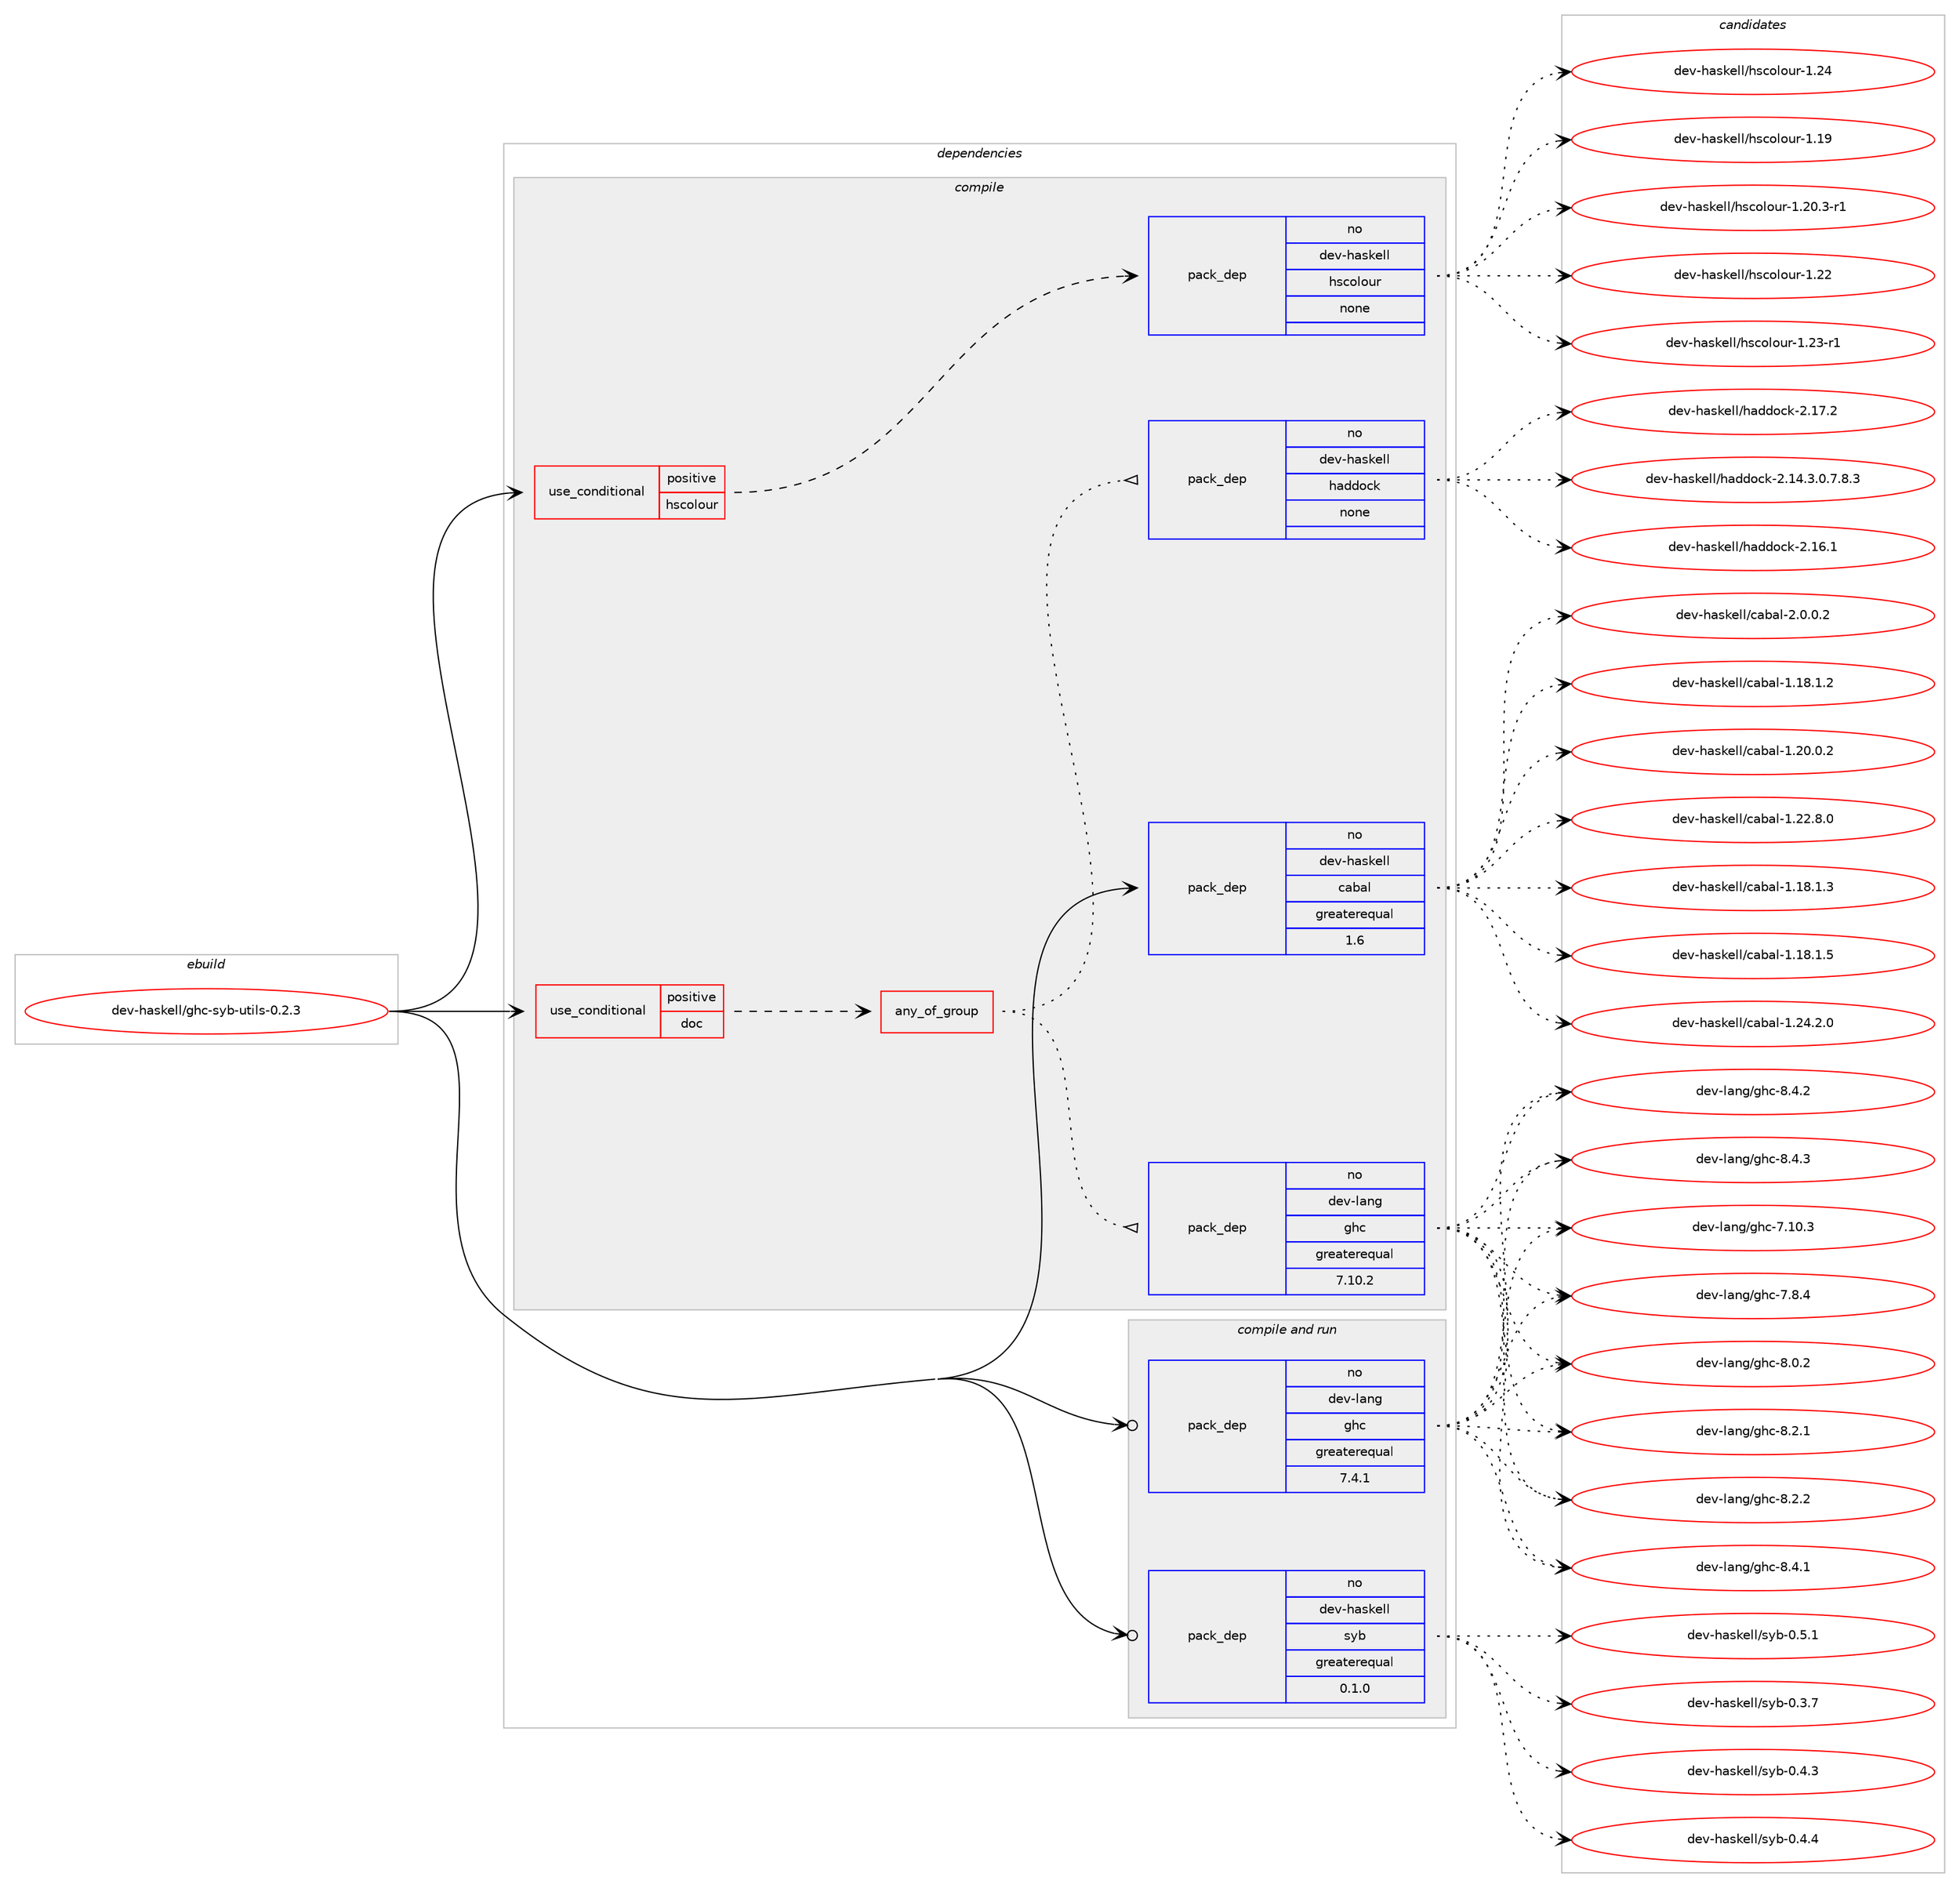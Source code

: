 digraph prolog {

# *************
# Graph options
# *************

newrank=true;
concentrate=true;
compound=true;
graph [rankdir=LR,fontname=Helvetica,fontsize=10,ranksep=1.5];#, ranksep=2.5, nodesep=0.2];
edge  [arrowhead=vee];
node  [fontname=Helvetica,fontsize=10];

# **********
# The ebuild
# **********

subgraph cluster_leftcol {
color=gray;
rank=same;
label=<<i>ebuild</i>>;
id [label="dev-haskell/ghc-syb-utils-0.2.3", color=red, width=4, href="../dev-haskell/ghc-syb-utils-0.2.3.svg"];
}

# ****************
# The dependencies
# ****************

subgraph cluster_midcol {
color=gray;
label=<<i>dependencies</i>>;
subgraph cluster_compile {
fillcolor="#eeeeee";
style=filled;
label=<<i>compile</i>>;
subgraph cond359643 {
dependency1332862 [label=<<TABLE BORDER="0" CELLBORDER="1" CELLSPACING="0" CELLPADDING="4"><TR><TD ROWSPAN="3" CELLPADDING="10">use_conditional</TD></TR><TR><TD>positive</TD></TR><TR><TD>doc</TD></TR></TABLE>>, shape=none, color=red];
subgraph any20918 {
dependency1332863 [label=<<TABLE BORDER="0" CELLBORDER="1" CELLSPACING="0" CELLPADDING="4"><TR><TD CELLPADDING="10">any_of_group</TD></TR></TABLE>>, shape=none, color=red];subgraph pack951749 {
dependency1332864 [label=<<TABLE BORDER="0" CELLBORDER="1" CELLSPACING="0" CELLPADDING="4" WIDTH="220"><TR><TD ROWSPAN="6" CELLPADDING="30">pack_dep</TD></TR><TR><TD WIDTH="110">no</TD></TR><TR><TD>dev-haskell</TD></TR><TR><TD>haddock</TD></TR><TR><TD>none</TD></TR><TR><TD></TD></TR></TABLE>>, shape=none, color=blue];
}
dependency1332863:e -> dependency1332864:w [weight=20,style="dotted",arrowhead="oinv"];
subgraph pack951750 {
dependency1332865 [label=<<TABLE BORDER="0" CELLBORDER="1" CELLSPACING="0" CELLPADDING="4" WIDTH="220"><TR><TD ROWSPAN="6" CELLPADDING="30">pack_dep</TD></TR><TR><TD WIDTH="110">no</TD></TR><TR><TD>dev-lang</TD></TR><TR><TD>ghc</TD></TR><TR><TD>greaterequal</TD></TR><TR><TD>7.10.2</TD></TR></TABLE>>, shape=none, color=blue];
}
dependency1332863:e -> dependency1332865:w [weight=20,style="dotted",arrowhead="oinv"];
}
dependency1332862:e -> dependency1332863:w [weight=20,style="dashed",arrowhead="vee"];
}
id:e -> dependency1332862:w [weight=20,style="solid",arrowhead="vee"];
subgraph cond359644 {
dependency1332866 [label=<<TABLE BORDER="0" CELLBORDER="1" CELLSPACING="0" CELLPADDING="4"><TR><TD ROWSPAN="3" CELLPADDING="10">use_conditional</TD></TR><TR><TD>positive</TD></TR><TR><TD>hscolour</TD></TR></TABLE>>, shape=none, color=red];
subgraph pack951751 {
dependency1332867 [label=<<TABLE BORDER="0" CELLBORDER="1" CELLSPACING="0" CELLPADDING="4" WIDTH="220"><TR><TD ROWSPAN="6" CELLPADDING="30">pack_dep</TD></TR><TR><TD WIDTH="110">no</TD></TR><TR><TD>dev-haskell</TD></TR><TR><TD>hscolour</TD></TR><TR><TD>none</TD></TR><TR><TD></TD></TR></TABLE>>, shape=none, color=blue];
}
dependency1332866:e -> dependency1332867:w [weight=20,style="dashed",arrowhead="vee"];
}
id:e -> dependency1332866:w [weight=20,style="solid",arrowhead="vee"];
subgraph pack951752 {
dependency1332868 [label=<<TABLE BORDER="0" CELLBORDER="1" CELLSPACING="0" CELLPADDING="4" WIDTH="220"><TR><TD ROWSPAN="6" CELLPADDING="30">pack_dep</TD></TR><TR><TD WIDTH="110">no</TD></TR><TR><TD>dev-haskell</TD></TR><TR><TD>cabal</TD></TR><TR><TD>greaterequal</TD></TR><TR><TD>1.6</TD></TR></TABLE>>, shape=none, color=blue];
}
id:e -> dependency1332868:w [weight=20,style="solid",arrowhead="vee"];
}
subgraph cluster_compileandrun {
fillcolor="#eeeeee";
style=filled;
label=<<i>compile and run</i>>;
subgraph pack951753 {
dependency1332869 [label=<<TABLE BORDER="0" CELLBORDER="1" CELLSPACING="0" CELLPADDING="4" WIDTH="220"><TR><TD ROWSPAN="6" CELLPADDING="30">pack_dep</TD></TR><TR><TD WIDTH="110">no</TD></TR><TR><TD>dev-haskell</TD></TR><TR><TD>syb</TD></TR><TR><TD>greaterequal</TD></TR><TR><TD>0.1.0</TD></TR></TABLE>>, shape=none, color=blue];
}
id:e -> dependency1332869:w [weight=20,style="solid",arrowhead="odotvee"];
subgraph pack951754 {
dependency1332870 [label=<<TABLE BORDER="0" CELLBORDER="1" CELLSPACING="0" CELLPADDING="4" WIDTH="220"><TR><TD ROWSPAN="6" CELLPADDING="30">pack_dep</TD></TR><TR><TD WIDTH="110">no</TD></TR><TR><TD>dev-lang</TD></TR><TR><TD>ghc</TD></TR><TR><TD>greaterequal</TD></TR><TR><TD>7.4.1</TD></TR></TABLE>>, shape=none, color=blue];
}
id:e -> dependency1332870:w [weight=20,style="solid",arrowhead="odotvee"];
}
subgraph cluster_run {
fillcolor="#eeeeee";
style=filled;
label=<<i>run</i>>;
}
}

# **************
# The candidates
# **************

subgraph cluster_choices {
rank=same;
color=gray;
label=<<i>candidates</i>>;

subgraph choice951749 {
color=black;
nodesep=1;
choice1001011184510497115107101108108471049710010011199107455046495246514648465546564651 [label="dev-haskell/haddock-2.14.3.0.7.8.3", color=red, width=4,href="../dev-haskell/haddock-2.14.3.0.7.8.3.svg"];
choice100101118451049711510710110810847104971001001119910745504649544649 [label="dev-haskell/haddock-2.16.1", color=red, width=4,href="../dev-haskell/haddock-2.16.1.svg"];
choice100101118451049711510710110810847104971001001119910745504649554650 [label="dev-haskell/haddock-2.17.2", color=red, width=4,href="../dev-haskell/haddock-2.17.2.svg"];
dependency1332864:e -> choice1001011184510497115107101108108471049710010011199107455046495246514648465546564651:w [style=dotted,weight="100"];
dependency1332864:e -> choice100101118451049711510710110810847104971001001119910745504649544649:w [style=dotted,weight="100"];
dependency1332864:e -> choice100101118451049711510710110810847104971001001119910745504649554650:w [style=dotted,weight="100"];
}
subgraph choice951750 {
color=black;
nodesep=1;
choice1001011184510897110103471031049945554649484651 [label="dev-lang/ghc-7.10.3", color=red, width=4,href="../dev-lang/ghc-7.10.3.svg"];
choice10010111845108971101034710310499455546564652 [label="dev-lang/ghc-7.8.4", color=red, width=4,href="../dev-lang/ghc-7.8.4.svg"];
choice10010111845108971101034710310499455646484650 [label="dev-lang/ghc-8.0.2", color=red, width=4,href="../dev-lang/ghc-8.0.2.svg"];
choice10010111845108971101034710310499455646504649 [label="dev-lang/ghc-8.2.1", color=red, width=4,href="../dev-lang/ghc-8.2.1.svg"];
choice10010111845108971101034710310499455646504650 [label="dev-lang/ghc-8.2.2", color=red, width=4,href="../dev-lang/ghc-8.2.2.svg"];
choice10010111845108971101034710310499455646524649 [label="dev-lang/ghc-8.4.1", color=red, width=4,href="../dev-lang/ghc-8.4.1.svg"];
choice10010111845108971101034710310499455646524650 [label="dev-lang/ghc-8.4.2", color=red, width=4,href="../dev-lang/ghc-8.4.2.svg"];
choice10010111845108971101034710310499455646524651 [label="dev-lang/ghc-8.4.3", color=red, width=4,href="../dev-lang/ghc-8.4.3.svg"];
dependency1332865:e -> choice1001011184510897110103471031049945554649484651:w [style=dotted,weight="100"];
dependency1332865:e -> choice10010111845108971101034710310499455546564652:w [style=dotted,weight="100"];
dependency1332865:e -> choice10010111845108971101034710310499455646484650:w [style=dotted,weight="100"];
dependency1332865:e -> choice10010111845108971101034710310499455646504649:w [style=dotted,weight="100"];
dependency1332865:e -> choice10010111845108971101034710310499455646504650:w [style=dotted,weight="100"];
dependency1332865:e -> choice10010111845108971101034710310499455646524649:w [style=dotted,weight="100"];
dependency1332865:e -> choice10010111845108971101034710310499455646524650:w [style=dotted,weight="100"];
dependency1332865:e -> choice10010111845108971101034710310499455646524651:w [style=dotted,weight="100"];
}
subgraph choice951751 {
color=black;
nodesep=1;
choice100101118451049711510710110810847104115991111081111171144549464957 [label="dev-haskell/hscolour-1.19", color=red, width=4,href="../dev-haskell/hscolour-1.19.svg"];
choice10010111845104971151071011081084710411599111108111117114454946504846514511449 [label="dev-haskell/hscolour-1.20.3-r1", color=red, width=4,href="../dev-haskell/hscolour-1.20.3-r1.svg"];
choice100101118451049711510710110810847104115991111081111171144549465050 [label="dev-haskell/hscolour-1.22", color=red, width=4,href="../dev-haskell/hscolour-1.22.svg"];
choice1001011184510497115107101108108471041159911110811111711445494650514511449 [label="dev-haskell/hscolour-1.23-r1", color=red, width=4,href="../dev-haskell/hscolour-1.23-r1.svg"];
choice100101118451049711510710110810847104115991111081111171144549465052 [label="dev-haskell/hscolour-1.24", color=red, width=4,href="../dev-haskell/hscolour-1.24.svg"];
dependency1332867:e -> choice100101118451049711510710110810847104115991111081111171144549464957:w [style=dotted,weight="100"];
dependency1332867:e -> choice10010111845104971151071011081084710411599111108111117114454946504846514511449:w [style=dotted,weight="100"];
dependency1332867:e -> choice100101118451049711510710110810847104115991111081111171144549465050:w [style=dotted,weight="100"];
dependency1332867:e -> choice1001011184510497115107101108108471041159911110811111711445494650514511449:w [style=dotted,weight="100"];
dependency1332867:e -> choice100101118451049711510710110810847104115991111081111171144549465052:w [style=dotted,weight="100"];
}
subgraph choice951752 {
color=black;
nodesep=1;
choice10010111845104971151071011081084799979897108454946495646494650 [label="dev-haskell/cabal-1.18.1.2", color=red, width=4,href="../dev-haskell/cabal-1.18.1.2.svg"];
choice10010111845104971151071011081084799979897108454946495646494651 [label="dev-haskell/cabal-1.18.1.3", color=red, width=4,href="../dev-haskell/cabal-1.18.1.3.svg"];
choice10010111845104971151071011081084799979897108454946495646494653 [label="dev-haskell/cabal-1.18.1.5", color=red, width=4,href="../dev-haskell/cabal-1.18.1.5.svg"];
choice10010111845104971151071011081084799979897108454946504846484650 [label="dev-haskell/cabal-1.20.0.2", color=red, width=4,href="../dev-haskell/cabal-1.20.0.2.svg"];
choice10010111845104971151071011081084799979897108454946505046564648 [label="dev-haskell/cabal-1.22.8.0", color=red, width=4,href="../dev-haskell/cabal-1.22.8.0.svg"];
choice10010111845104971151071011081084799979897108454946505246504648 [label="dev-haskell/cabal-1.24.2.0", color=red, width=4,href="../dev-haskell/cabal-1.24.2.0.svg"];
choice100101118451049711510710110810847999798971084550464846484650 [label="dev-haskell/cabal-2.0.0.2", color=red, width=4,href="../dev-haskell/cabal-2.0.0.2.svg"];
dependency1332868:e -> choice10010111845104971151071011081084799979897108454946495646494650:w [style=dotted,weight="100"];
dependency1332868:e -> choice10010111845104971151071011081084799979897108454946495646494651:w [style=dotted,weight="100"];
dependency1332868:e -> choice10010111845104971151071011081084799979897108454946495646494653:w [style=dotted,weight="100"];
dependency1332868:e -> choice10010111845104971151071011081084799979897108454946504846484650:w [style=dotted,weight="100"];
dependency1332868:e -> choice10010111845104971151071011081084799979897108454946505046564648:w [style=dotted,weight="100"];
dependency1332868:e -> choice10010111845104971151071011081084799979897108454946505246504648:w [style=dotted,weight="100"];
dependency1332868:e -> choice100101118451049711510710110810847999798971084550464846484650:w [style=dotted,weight="100"];
}
subgraph choice951753 {
color=black;
nodesep=1;
choice10010111845104971151071011081084711512198454846514655 [label="dev-haskell/syb-0.3.7", color=red, width=4,href="../dev-haskell/syb-0.3.7.svg"];
choice10010111845104971151071011081084711512198454846524651 [label="dev-haskell/syb-0.4.3", color=red, width=4,href="../dev-haskell/syb-0.4.3.svg"];
choice10010111845104971151071011081084711512198454846524652 [label="dev-haskell/syb-0.4.4", color=red, width=4,href="../dev-haskell/syb-0.4.4.svg"];
choice10010111845104971151071011081084711512198454846534649 [label="dev-haskell/syb-0.5.1", color=red, width=4,href="../dev-haskell/syb-0.5.1.svg"];
dependency1332869:e -> choice10010111845104971151071011081084711512198454846514655:w [style=dotted,weight="100"];
dependency1332869:e -> choice10010111845104971151071011081084711512198454846524651:w [style=dotted,weight="100"];
dependency1332869:e -> choice10010111845104971151071011081084711512198454846524652:w [style=dotted,weight="100"];
dependency1332869:e -> choice10010111845104971151071011081084711512198454846534649:w [style=dotted,weight="100"];
}
subgraph choice951754 {
color=black;
nodesep=1;
choice1001011184510897110103471031049945554649484651 [label="dev-lang/ghc-7.10.3", color=red, width=4,href="../dev-lang/ghc-7.10.3.svg"];
choice10010111845108971101034710310499455546564652 [label="dev-lang/ghc-7.8.4", color=red, width=4,href="../dev-lang/ghc-7.8.4.svg"];
choice10010111845108971101034710310499455646484650 [label="dev-lang/ghc-8.0.2", color=red, width=4,href="../dev-lang/ghc-8.0.2.svg"];
choice10010111845108971101034710310499455646504649 [label="dev-lang/ghc-8.2.1", color=red, width=4,href="../dev-lang/ghc-8.2.1.svg"];
choice10010111845108971101034710310499455646504650 [label="dev-lang/ghc-8.2.2", color=red, width=4,href="../dev-lang/ghc-8.2.2.svg"];
choice10010111845108971101034710310499455646524649 [label="dev-lang/ghc-8.4.1", color=red, width=4,href="../dev-lang/ghc-8.4.1.svg"];
choice10010111845108971101034710310499455646524650 [label="dev-lang/ghc-8.4.2", color=red, width=4,href="../dev-lang/ghc-8.4.2.svg"];
choice10010111845108971101034710310499455646524651 [label="dev-lang/ghc-8.4.3", color=red, width=4,href="../dev-lang/ghc-8.4.3.svg"];
dependency1332870:e -> choice1001011184510897110103471031049945554649484651:w [style=dotted,weight="100"];
dependency1332870:e -> choice10010111845108971101034710310499455546564652:w [style=dotted,weight="100"];
dependency1332870:e -> choice10010111845108971101034710310499455646484650:w [style=dotted,weight="100"];
dependency1332870:e -> choice10010111845108971101034710310499455646504649:w [style=dotted,weight="100"];
dependency1332870:e -> choice10010111845108971101034710310499455646504650:w [style=dotted,weight="100"];
dependency1332870:e -> choice10010111845108971101034710310499455646524649:w [style=dotted,weight="100"];
dependency1332870:e -> choice10010111845108971101034710310499455646524650:w [style=dotted,weight="100"];
dependency1332870:e -> choice10010111845108971101034710310499455646524651:w [style=dotted,weight="100"];
}
}

}
